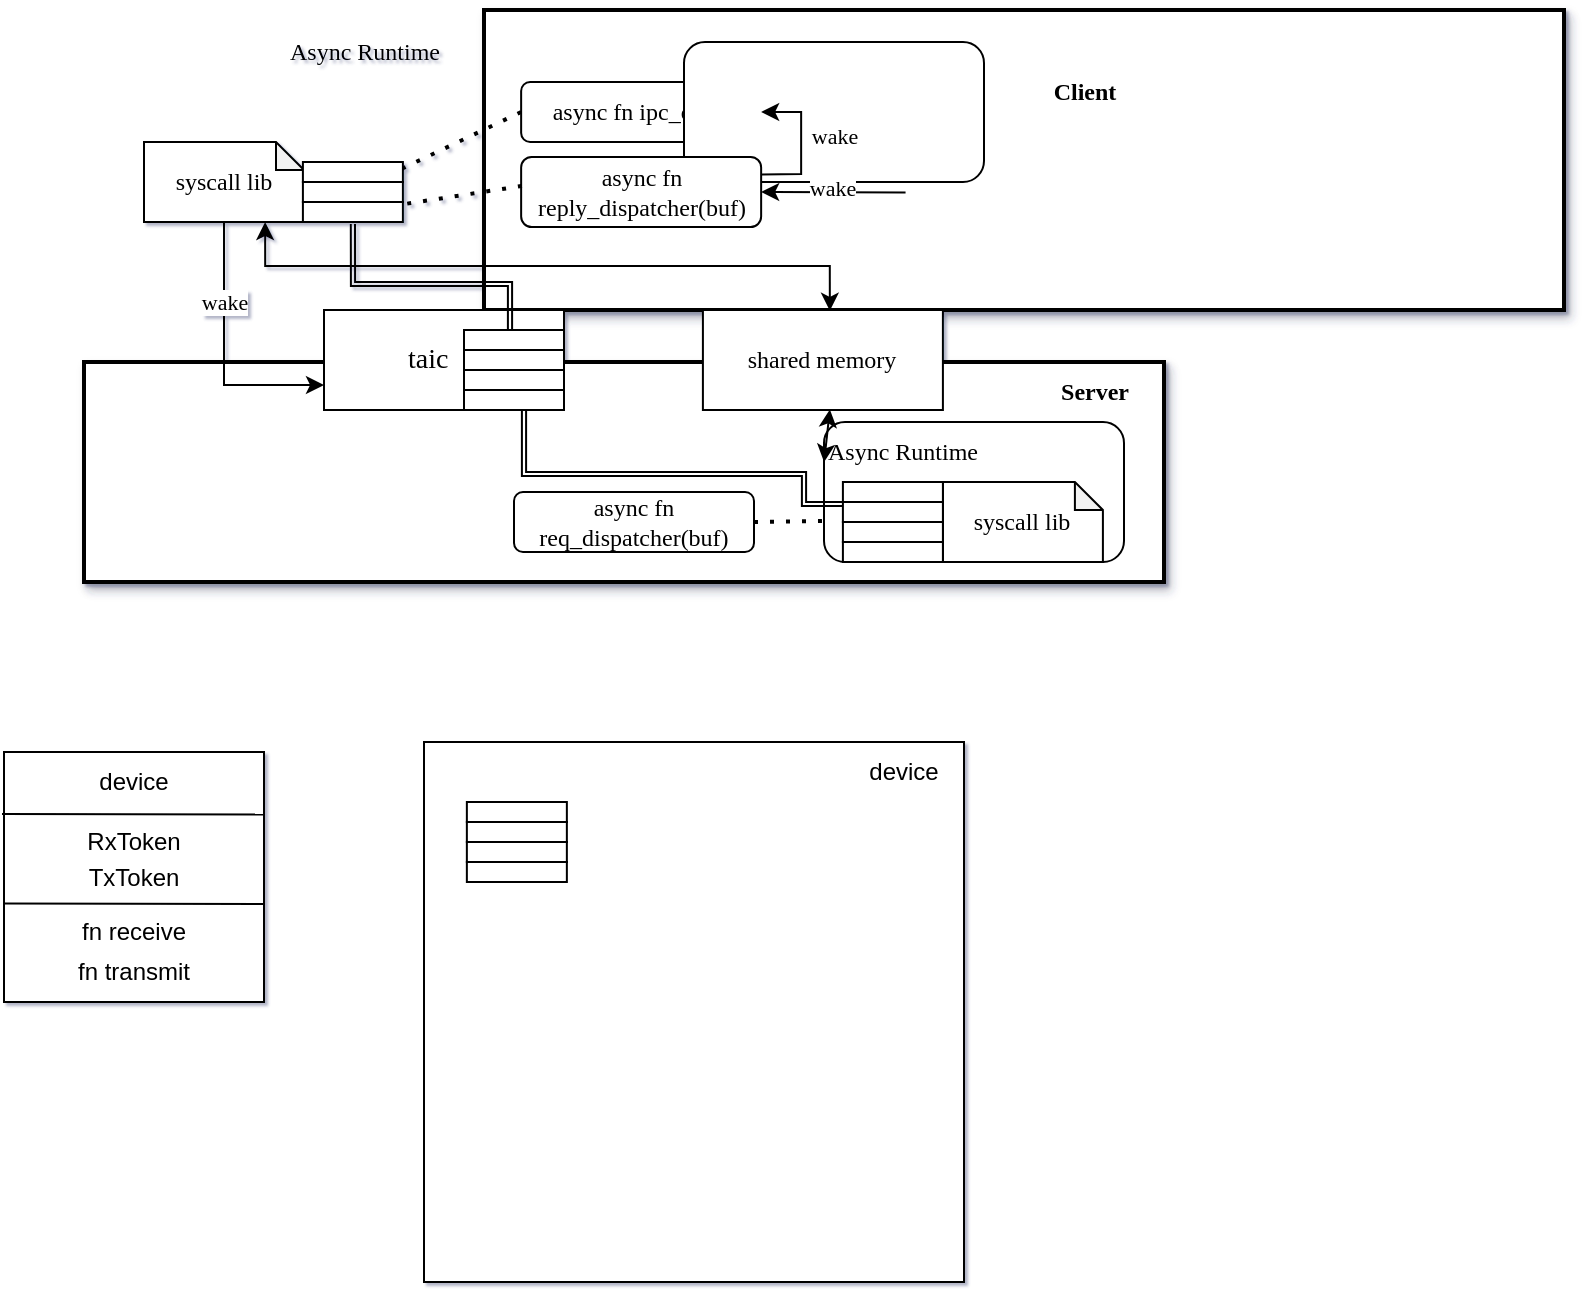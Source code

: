 <mxfile version="26.1.3">
  <diagram name="第 1 页" id="HJdR2ewPqc4SO0az2n2Y">
    <mxGraphModel dx="716" dy="-3687" grid="1" gridSize="10" guides="1" tooltips="1" connect="1" arrows="1" fold="1" page="1" pageScale="1" pageWidth="1169" pageHeight="827" background="#ffffff" math="0" shadow="1">
      <root>
        <mxCell id="0" />
        <mxCell id="1" parent="0" />
        <mxCell id="B-JMvFTmKCqjfrojI3Oj-154" value="" style="rounded=0;whiteSpace=wrap;html=1;strokeWidth=2;container=0;shadow=1;" parent="1" vertex="1">
          <mxGeometry x="490" y="4274" width="540" height="150" as="geometry" />
        </mxCell>
        <mxCell id="B-JMvFTmKCqjfrojI3Oj-155" value="&lt;font face=&quot;Times New Roman&quot;&gt;&lt;b&gt;Client&lt;/b&gt;&lt;/font&gt;" style="text;html=1;align=center;verticalAlign=middle;resizable=0;points=[];autosize=1;strokeColor=none;fillColor=none;" parent="1" vertex="1">
          <mxGeometry x="765" y="4300.25" width="50" height="30" as="geometry" />
        </mxCell>
        <mxCell id="B-JMvFTmKCqjfrojI3Oj-156" value="" style="rounded=0;whiteSpace=wrap;html=1;strokeWidth=2;container=0;shadow=1;" parent="1" vertex="1">
          <mxGeometry x="290" y="4450" width="540" height="110" as="geometry" />
        </mxCell>
        <mxCell id="B-JMvFTmKCqjfrojI3Oj-157" value="&lt;font face=&quot;Times New Roman&quot;&gt;&lt;b&gt;Server&lt;/b&gt;&lt;/font&gt;" style="text;html=1;align=center;verticalAlign=middle;resizable=0;points=[];autosize=1;strokeColor=none;fillColor=none;" parent="1" vertex="1">
          <mxGeometry x="765" y="4450" width="60" height="30" as="geometry" />
        </mxCell>
        <mxCell id="B-JMvFTmKCqjfrojI3Oj-160" value="&lt;font face=&quot;Times New Roman&quot;&gt;async fn ipc_call()&lt;/font&gt;" style="rounded=1;whiteSpace=wrap;html=1;" parent="1" vertex="1">
          <mxGeometry x="508.57" y="4310" width="120" height="30" as="geometry" />
        </mxCell>
        <mxCell id="B-JMvFTmKCqjfrojI3Oj-161" value="" style="rounded=1;whiteSpace=wrap;html=1;" parent="1" vertex="1">
          <mxGeometry x="590" y="4290" width="150" height="70" as="geometry" />
        </mxCell>
        <mxCell id="B-JMvFTmKCqjfrojI3Oj-162" value="&lt;font face=&quot;Times New Roman&quot;&gt;async fn reply_dispatcher(buf)&lt;/font&gt;" style="rounded=1;whiteSpace=wrap;html=1;" parent="1" vertex="1">
          <mxGeometry x="508.57" y="4347.5" width="120" height="35" as="geometry" />
        </mxCell>
        <mxCell id="B-JMvFTmKCqjfrojI3Oj-189" value="&lt;font face=&quot;Times New Roman&quot;&gt;Async Runtime&lt;/font&gt;" style="text;html=1;align=center;verticalAlign=middle;resizable=0;points=[];autosize=1;strokeColor=none;fillColor=none;" parent="1" vertex="1">
          <mxGeometry x="380" y="4280" width="100" height="30" as="geometry" />
        </mxCell>
        <mxCell id="B-JMvFTmKCqjfrojI3Oj-196" value="&lt;font face=&quot;Times New Roman&quot;&gt;async fn req_&lt;/font&gt;&lt;span style=&quot;font-family: &amp;quot;Times New Roman&amp;quot;;&quot;&gt;dispatcher&lt;/span&gt;&lt;font face=&quot;Times New Roman&quot;&gt;(buf)&lt;/font&gt;" style="rounded=1;whiteSpace=wrap;html=1;" parent="1" vertex="1">
          <mxGeometry x="505" y="4515" width="120" height="30" as="geometry" />
        </mxCell>
        <mxCell id="3zCTHO5FhxRvflpCOMbn-2" style="edgeStyle=orthogonalEdgeStyle;rounded=0;orthogonalLoop=1;jettySize=auto;html=1;exitX=0.5;exitY=1;exitDx=0;exitDy=0;exitPerimeter=0;entryX=0;entryY=0.75;entryDx=0;entryDy=0;" parent="1" source="B-JMvFTmKCqjfrojI3Oj-198" target="3zCTHO5FhxRvflpCOMbn-1" edge="1">
          <mxGeometry relative="1" as="geometry" />
        </mxCell>
        <mxCell id="B-JMvFTmKCqjfrojI3Oj-198" value="&lt;font face=&quot;Times New Roman&quot;&gt;syscall lib&lt;/font&gt;" style="shape=note;whiteSpace=wrap;html=1;backgroundOutline=1;darkOpacity=0.05;size=14;" parent="1" vertex="1">
          <mxGeometry x="320" y="4340" width="80" height="40" as="geometry" />
        </mxCell>
        <mxCell id="B-JMvFTmKCqjfrojI3Oj-209" value="" style="rounded=1;whiteSpace=wrap;html=1;" parent="1" vertex="1">
          <mxGeometry x="660" y="4480" width="150" height="70" as="geometry" />
        </mxCell>
        <mxCell id="B-JMvFTmKCqjfrojI3Oj-210" value="&lt;font face=&quot;Times New Roman&quot;&gt;Async Runtime&lt;/font&gt;" style="text;html=1;align=center;verticalAlign=middle;resizable=0;points=[];autosize=1;strokeColor=none;fillColor=none;" parent="1" vertex="1">
          <mxGeometry x="649.45" y="4480" width="100" height="30" as="geometry" />
        </mxCell>
        <mxCell id="B-JMvFTmKCqjfrojI3Oj-211" value="&lt;font face=&quot;Times New Roman&quot;&gt;syscall lib&lt;/font&gt;" style="shape=note;whiteSpace=wrap;html=1;backgroundOutline=1;darkOpacity=0.05;size=14;" parent="1" vertex="1">
          <mxGeometry x="719.45" y="4510" width="80" height="40" as="geometry" />
        </mxCell>
        <mxCell id="B-JMvFTmKCqjfrojI3Oj-212" value="" style="rounded=0;whiteSpace=wrap;html=1;" parent="1" vertex="1">
          <mxGeometry x="669.45" y="4510" width="50" height="10" as="geometry" />
        </mxCell>
        <mxCell id="3zCTHO5FhxRvflpCOMbn-22" style="edgeStyle=orthogonalEdgeStyle;rounded=0;orthogonalLoop=1;jettySize=auto;html=1;shape=link;width=-2.097;" parent="1" edge="1">
          <mxGeometry relative="1" as="geometry">
            <mxPoint x="669.45" y="4521" as="sourcePoint" />
            <mxPoint x="510" y="4466" as="targetPoint" />
            <Array as="points">
              <mxPoint x="650" y="4521" />
              <mxPoint x="650" y="4506" />
              <mxPoint x="510" y="4506" />
              <mxPoint x="510" y="4470" />
            </Array>
          </mxGeometry>
        </mxCell>
        <mxCell id="B-JMvFTmKCqjfrojI3Oj-213" value="" style="rounded=0;whiteSpace=wrap;html=1;" parent="1" vertex="1">
          <mxGeometry x="669.45" y="4520" width="50" height="10" as="geometry" />
        </mxCell>
        <mxCell id="B-JMvFTmKCqjfrojI3Oj-214" value="" style="rounded=0;whiteSpace=wrap;html=1;" parent="1" vertex="1">
          <mxGeometry x="669.45" y="4530" width="50" height="10" as="geometry" />
        </mxCell>
        <mxCell id="B-JMvFTmKCqjfrojI3Oj-215" value="" style="rounded=0;whiteSpace=wrap;html=1;" parent="1" vertex="1">
          <mxGeometry x="669.45" y="4540" width="50" height="10" as="geometry" />
        </mxCell>
        <mxCell id="B-JMvFTmKCqjfrojI3Oj-221" value="" style="endArrow=none;dashed=1;html=1;dashPattern=1 3;strokeWidth=2;rounded=0;exitX=0.003;exitY=0.414;exitDx=0;exitDy=0;exitPerimeter=0;" parent="1" source="B-JMvFTmKCqjfrojI3Oj-162" target="3zCTHO5FhxRvflpCOMbn-20" edge="1">
          <mxGeometry width="50" height="50" relative="1" as="geometry">
            <mxPoint x="448.57" y="4350" as="sourcePoint" />
            <mxPoint x="628.57" y="4390" as="targetPoint" />
          </mxGeometry>
        </mxCell>
        <mxCell id="B-JMvFTmKCqjfrojI3Oj-222" value="" style="endArrow=none;dashed=1;html=1;dashPattern=1 3;strokeWidth=2;rounded=0;exitX=0;exitY=0.5;exitDx=0;exitDy=0;" parent="1" source="B-JMvFTmKCqjfrojI3Oj-160" target="3zCTHO5FhxRvflpCOMbn-19" edge="1">
          <mxGeometry width="50" height="50" relative="1" as="geometry">
            <mxPoint x="432.65" y="4359.11" as="sourcePoint" />
            <mxPoint x="508.57" y="4370" as="targetPoint" />
          </mxGeometry>
        </mxCell>
        <mxCell id="B-JMvFTmKCqjfrojI3Oj-223" value="" style="endArrow=none;dashed=1;html=1;dashPattern=1 3;strokeWidth=2;rounded=0;exitX=1;exitY=0.5;exitDx=0;exitDy=0;entryX=0.004;entryY=0.707;entryDx=0;entryDy=0;entryPerimeter=0;" parent="1" source="B-JMvFTmKCqjfrojI3Oj-196" target="B-JMvFTmKCqjfrojI3Oj-209" edge="1">
          <mxGeometry width="50" height="50" relative="1" as="geometry">
            <mxPoint x="609.45" y="4517.5" as="sourcePoint" />
            <mxPoint x="649.45" y="4417.5" as="targetPoint" />
          </mxGeometry>
        </mxCell>
        <mxCell id="B-JMvFTmKCqjfrojI3Oj-226" value="" style="endArrow=classic;html=1;rounded=0;exitX=0;exitY=0.5;exitDx=0;exitDy=0;entryX=1;entryY=0.5;entryDx=0;entryDy=0;" parent="1" target="B-JMvFTmKCqjfrojI3Oj-162" edge="1">
          <mxGeometry width="50" height="50" relative="1" as="geometry">
            <mxPoint x="700.79" y="4365.25" as="sourcePoint" />
            <mxPoint x="628.57" y="4390" as="targetPoint" />
          </mxGeometry>
        </mxCell>
        <mxCell id="B-JMvFTmKCqjfrojI3Oj-229" value="&lt;font face=&quot;Times New Roman&quot;&gt;wake&lt;/font&gt;" style="edgeLabel;html=1;align=center;verticalAlign=middle;resizable=0;points=[];" parent="B-JMvFTmKCqjfrojI3Oj-226" vertex="1" connectable="0">
          <mxGeometry x="0.019" y="-2" relative="1" as="geometry">
            <mxPoint as="offset" />
          </mxGeometry>
        </mxCell>
        <mxCell id="B-JMvFTmKCqjfrojI3Oj-232" value="" style="endArrow=classic;html=1;rounded=0;exitX=1;exitY=0.25;exitDx=0;exitDy=0;entryX=1;entryY=0.5;entryDx=0;entryDy=0;" parent="1" source="B-JMvFTmKCqjfrojI3Oj-162" target="B-JMvFTmKCqjfrojI3Oj-160" edge="1">
          <mxGeometry width="50" height="50" relative="1" as="geometry">
            <mxPoint x="578.57" y="4440" as="sourcePoint" />
            <mxPoint x="628.57" y="4390" as="targetPoint" />
            <Array as="points">
              <mxPoint x="648.57" y="4356" />
              <mxPoint x="648.57" y="4325" />
            </Array>
          </mxGeometry>
        </mxCell>
        <mxCell id="B-JMvFTmKCqjfrojI3Oj-233" value="&lt;font face=&quot;Times New Roman&quot;&gt;wake&lt;/font&gt;" style="edgeLabel;html=1;align=center;verticalAlign=middle;resizable=0;points=[];" parent="B-JMvFTmKCqjfrojI3Oj-232" vertex="1" connectable="0">
          <mxGeometry x="0.099" relative="1" as="geometry">
            <mxPoint x="16" as="offset" />
          </mxGeometry>
        </mxCell>
        <mxCell id="uf0-_T7T-mCnK8aiK6UU-66" value="&lt;font face=&quot;Times New Roman&quot;&gt;shared memory&lt;/font&gt;" style="rounded=0;whiteSpace=wrap;html=1;" parent="1" vertex="1">
          <mxGeometry x="599.45" y="4424" width="120" height="50" as="geometry" />
        </mxCell>
        <mxCell id="mDEruP-ZMNfajEerkW_--67" value="" style="endArrow=classic;startArrow=classic;html=1;rounded=0;exitX=0.757;exitY=1;exitDx=0;exitDy=0;entryX=0.529;entryY=0.008;entryDx=0;entryDy=0;entryPerimeter=0;exitPerimeter=0;edgeStyle=orthogonalEdgeStyle;" parent="1" source="B-JMvFTmKCqjfrojI3Oj-198" target="uf0-_T7T-mCnK8aiK6UU-66" edge="1">
          <mxGeometry width="50" height="50" relative="1" as="geometry">
            <mxPoint x="399.45" y="4377.5" as="sourcePoint" />
            <mxPoint x="560" y="4460" as="targetPoint" />
          </mxGeometry>
        </mxCell>
        <mxCell id="mDEruP-ZMNfajEerkW_--68" value="" style="endArrow=classic;startArrow=classic;html=1;rounded=0;exitX=0.106;exitY=0.667;exitDx=0;exitDy=0;exitPerimeter=0;entryX=0.529;entryY=0.995;entryDx=0;entryDy=0;entryPerimeter=0;" parent="1" source="B-JMvFTmKCqjfrojI3Oj-210" target="uf0-_T7T-mCnK8aiK6UU-66" edge="1">
          <mxGeometry width="50" height="50" relative="1" as="geometry">
            <mxPoint x="409" y="4388" as="sourcePoint" />
            <mxPoint x="590" y="4480" as="targetPoint" />
          </mxGeometry>
        </mxCell>
        <mxCell id="3zCTHO5FhxRvflpCOMbn-1" value="&lt;blockquote style=&quot;margin: 0 0 0 40px; border: none; padding: 0px;&quot;&gt;&lt;font style=&quot;font-size: 14px;&quot; face=&quot;Times New Roman&quot;&gt;taic&lt;/font&gt;&lt;/blockquote&gt;" style="rounded=0;whiteSpace=wrap;html=1;align=left;" parent="1" vertex="1">
          <mxGeometry x="410" y="4424" width="120" height="50" as="geometry" />
        </mxCell>
        <mxCell id="3zCTHO5FhxRvflpCOMbn-4" value="" style="rounded=0;whiteSpace=wrap;html=1;" parent="1" vertex="1">
          <mxGeometry x="480.0" y="4444" width="50" height="10" as="geometry" />
        </mxCell>
        <mxCell id="3zCTHO5FhxRvflpCOMbn-5" value="" style="rounded=0;whiteSpace=wrap;html=1;" parent="1" vertex="1">
          <mxGeometry x="480.0" y="4454" width="50" height="10" as="geometry" />
        </mxCell>
        <mxCell id="3zCTHO5FhxRvflpCOMbn-6" value="" style="rounded=0;whiteSpace=wrap;html=1;" parent="1" vertex="1">
          <mxGeometry x="480.0" y="4464" width="50" height="10" as="geometry" />
        </mxCell>
        <mxCell id="3zCTHO5FhxRvflpCOMbn-18" value="" style="rounded=0;whiteSpace=wrap;html=1;" parent="1" vertex="1">
          <mxGeometry x="399.45" y="4350" width="50" height="10" as="geometry" />
        </mxCell>
        <mxCell id="3zCTHO5FhxRvflpCOMbn-19" value="" style="rounded=0;whiteSpace=wrap;html=1;" parent="1" vertex="1">
          <mxGeometry x="399.45" y="4360" width="50" height="10" as="geometry" />
        </mxCell>
        <mxCell id="3zCTHO5FhxRvflpCOMbn-20" value="" style="rounded=0;whiteSpace=wrap;html=1;" parent="1" vertex="1">
          <mxGeometry x="399.45" y="4370" width="50" height="10" as="geometry" />
        </mxCell>
        <mxCell id="3zCTHO5FhxRvflpCOMbn-23" style="edgeStyle=orthogonalEdgeStyle;rounded=0;orthogonalLoop=1;jettySize=auto;html=1;exitX=0.5;exitY=1;exitDx=0;exitDy=0;shape=link;entryX=0.5;entryY=0;entryDx=0;entryDy=0;width=-2.097;" parent="1" edge="1">
          <mxGeometry relative="1" as="geometry">
            <mxPoint x="424.45" y="4381" as="sourcePoint" />
            <mxPoint x="505" y="4435" as="targetPoint" />
            <Array as="points">
              <mxPoint x="425" y="4411" />
              <mxPoint x="503" y="4411" />
              <mxPoint x="503" y="4435" />
            </Array>
          </mxGeometry>
        </mxCell>
        <mxCell id="3zCTHO5FhxRvflpCOMbn-24" value="&lt;font face=&quot;Times New Roman&quot;&gt;wake&lt;/font&gt;" style="edgeLabel;html=1;align=center;verticalAlign=middle;resizable=0;points=[];" parent="1" vertex="1" connectable="0">
          <mxGeometry x="359.45" y="4420.002" as="geometry" />
        </mxCell>
        <mxCell id="3zCTHO5FhxRvflpCOMbn-3" value="" style="rounded=0;whiteSpace=wrap;html=1;" parent="1" vertex="1">
          <mxGeometry x="480.0" y="4434" width="50" height="10" as="geometry" />
        </mxCell>
        <mxCell id="s1Kb-AB_weebc0_H0UjK-1" value="" style="rounded=0;whiteSpace=wrap;html=1;" vertex="1" parent="1">
          <mxGeometry x="460.0" y="4640" width="270" height="270" as="geometry" />
        </mxCell>
        <mxCell id="s1Kb-AB_weebc0_H0UjK-2" value="device" style="text;html=1;align=center;verticalAlign=middle;whiteSpace=wrap;rounded=0;" vertex="1" parent="1">
          <mxGeometry x="670" y="4640" width="60" height="30" as="geometry" />
        </mxCell>
        <mxCell id="s1Kb-AB_weebc0_H0UjK-3" value="" style="rounded=0;whiteSpace=wrap;html=1;" vertex="1" parent="1">
          <mxGeometry x="481.43" y="4670" width="50" height="10" as="geometry" />
        </mxCell>
        <mxCell id="s1Kb-AB_weebc0_H0UjK-5" value="" style="rounded=0;whiteSpace=wrap;html=1;" vertex="1" parent="1">
          <mxGeometry x="481.43" y="4680" width="50" height="10" as="geometry" />
        </mxCell>
        <mxCell id="s1Kb-AB_weebc0_H0UjK-6" value="" style="rounded=0;whiteSpace=wrap;html=1;" vertex="1" parent="1">
          <mxGeometry x="481.43" y="4690" width="50" height="10" as="geometry" />
        </mxCell>
        <mxCell id="s1Kb-AB_weebc0_H0UjK-7" value="" style="rounded=0;whiteSpace=wrap;html=1;" vertex="1" parent="1">
          <mxGeometry x="481.43" y="4700" width="50" height="10" as="geometry" />
        </mxCell>
        <mxCell id="s1Kb-AB_weebc0_H0UjK-8" value="" style="rounded=0;whiteSpace=wrap;html=1;" vertex="1" parent="1">
          <mxGeometry x="250" y="4645" width="130" height="125" as="geometry" />
        </mxCell>
        <mxCell id="s1Kb-AB_weebc0_H0UjK-9" value="device" style="text;html=1;align=center;verticalAlign=middle;whiteSpace=wrap;rounded=0;" vertex="1" parent="1">
          <mxGeometry x="285" y="4645" width="60" height="30" as="geometry" />
        </mxCell>
        <mxCell id="s1Kb-AB_weebc0_H0UjK-11" value="" style="endArrow=none;html=1;rounded=0;entryX=1;entryY=0.608;entryDx=0;entryDy=0;entryPerimeter=0;exitX=-0.015;exitY=0.606;exitDx=0;exitDy=0;exitPerimeter=0;" edge="1" parent="1" target="s1Kb-AB_weebc0_H0UjK-8">
          <mxGeometry width="50" height="50" relative="1" as="geometry">
            <mxPoint x="250.0" y="4720.73" as="sourcePoint" />
            <mxPoint x="369.04" y="4719.995" as="targetPoint" />
          </mxGeometry>
        </mxCell>
        <mxCell id="s1Kb-AB_weebc0_H0UjK-12" value="RxToken" style="text;html=1;align=center;verticalAlign=middle;whiteSpace=wrap;rounded=0;" vertex="1" parent="1">
          <mxGeometry x="285" y="4675" width="60" height="30" as="geometry" />
        </mxCell>
        <mxCell id="s1Kb-AB_weebc0_H0UjK-13" value="TxToken" style="text;html=1;align=center;verticalAlign=middle;whiteSpace=wrap;rounded=0;" vertex="1" parent="1">
          <mxGeometry x="285" y="4692.5" width="60" height="30" as="geometry" />
        </mxCell>
        <mxCell id="s1Kb-AB_weebc0_H0UjK-14" value="" style="endArrow=none;html=1;rounded=0;entryX=1;entryY=0.25;entryDx=0;entryDy=0;" edge="1" parent="1" target="s1Kb-AB_weebc0_H0UjK-8">
          <mxGeometry width="50" height="50" relative="1" as="geometry">
            <mxPoint x="249" y="4676" as="sourcePoint" />
            <mxPoint x="380" y="4673" as="targetPoint" />
          </mxGeometry>
        </mxCell>
        <mxCell id="s1Kb-AB_weebc0_H0UjK-15" value="fn receive" style="text;html=1;align=center;verticalAlign=middle;whiteSpace=wrap;rounded=0;" vertex="1" parent="1">
          <mxGeometry x="285" y="4720" width="60" height="30" as="geometry" />
        </mxCell>
        <mxCell id="s1Kb-AB_weebc0_H0UjK-17" value="fn&amp;nbsp;transmit" style="text;html=1;align=center;verticalAlign=middle;whiteSpace=wrap;rounded=0;" vertex="1" parent="1">
          <mxGeometry x="285" y="4740" width="60" height="30" as="geometry" />
        </mxCell>
      </root>
    </mxGraphModel>
  </diagram>
</mxfile>

